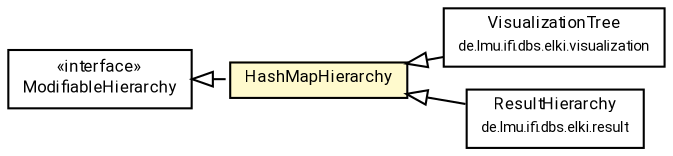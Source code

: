 #!/usr/local/bin/dot
#
# Class diagram 
# Generated by UMLGraph version R5_7_2-60-g0e99a6 (http://www.spinellis.gr/umlgraph/)
#

digraph G {
	graph [fontnames="svg"]
	edge [fontname="Roboto",fontsize=7,labelfontname="Roboto",labelfontsize=7,color="black"];
	node [fontname="Roboto",fontcolor="black",fontsize=8,shape=plaintext,margin=0,width=0,height=0];
	nodesep=0.15;
	ranksep=0.25;
	rankdir=LR;
	// de.lmu.ifi.dbs.elki.visualization.VisualizationTree
	c4907402 [label=<<table title="de.lmu.ifi.dbs.elki.visualization.VisualizationTree" border="0" cellborder="1" cellspacing="0" cellpadding="2" href="../../../visualization/VisualizationTree.html" target="_parent">
		<tr><td><table border="0" cellspacing="0" cellpadding="1">
		<tr><td align="center" balign="center"> <font face="Roboto">VisualizationTree</font> </td></tr>
		<tr><td align="center" balign="center"> <font face="Roboto" point-size="7.0">de.lmu.ifi.dbs.elki.visualization</font> </td></tr>
		</table></td></tr>
		</table>>, URL="../../../visualization/VisualizationTree.html"];
	// de.lmu.ifi.dbs.elki.result.ResultHierarchy
	c4908278 [label=<<table title="de.lmu.ifi.dbs.elki.result.ResultHierarchy" border="0" cellborder="1" cellspacing="0" cellpadding="2" href="../../../result/ResultHierarchy.html" target="_parent">
		<tr><td><table border="0" cellspacing="0" cellpadding="1">
		<tr><td align="center" balign="center"> <font face="Roboto">ResultHierarchy</font> </td></tr>
		<tr><td align="center" balign="center"> <font face="Roboto" point-size="7.0">de.lmu.ifi.dbs.elki.result</font> </td></tr>
		</table></td></tr>
		</table>>, URL="../../../result/ResultHierarchy.html"];
	// de.lmu.ifi.dbs.elki.utilities.datastructures.hierarchy.HashMapHierarchy<O>
	c4909232 [label=<<table title="de.lmu.ifi.dbs.elki.utilities.datastructures.hierarchy.HashMapHierarchy" border="0" cellborder="1" cellspacing="0" cellpadding="2" bgcolor="lemonChiffon" href="HashMapHierarchy.html" target="_parent">
		<tr><td><table border="0" cellspacing="0" cellpadding="1">
		<tr><td align="center" balign="center"> <font face="Roboto">HashMapHierarchy</font> </td></tr>
		</table></td></tr>
		</table>>, URL="HashMapHierarchy.html"];
	// de.lmu.ifi.dbs.elki.utilities.datastructures.hierarchy.ModifiableHierarchy<O>
	c4909241 [label=<<table title="de.lmu.ifi.dbs.elki.utilities.datastructures.hierarchy.ModifiableHierarchy" border="0" cellborder="1" cellspacing="0" cellpadding="2" href="ModifiableHierarchy.html" target="_parent">
		<tr><td><table border="0" cellspacing="0" cellpadding="1">
		<tr><td align="center" balign="center"> &#171;interface&#187; </td></tr>
		<tr><td align="center" balign="center"> <font face="Roboto">ModifiableHierarchy</font> </td></tr>
		</table></td></tr>
		</table>>, URL="ModifiableHierarchy.html"];
	// de.lmu.ifi.dbs.elki.visualization.VisualizationTree extends de.lmu.ifi.dbs.elki.utilities.datastructures.hierarchy.HashMapHierarchy<O>
	c4909232 -> c4907402 [arrowtail=empty,dir=back,weight=10];
	// de.lmu.ifi.dbs.elki.result.ResultHierarchy extends de.lmu.ifi.dbs.elki.utilities.datastructures.hierarchy.HashMapHierarchy<O>
	c4909232 -> c4908278 [arrowtail=empty,dir=back,weight=10];
	// de.lmu.ifi.dbs.elki.utilities.datastructures.hierarchy.HashMapHierarchy<O> implements de.lmu.ifi.dbs.elki.utilities.datastructures.hierarchy.ModifiableHierarchy<O>
	c4909241 -> c4909232 [arrowtail=empty,style=dashed,dir=back,weight=9];
}

